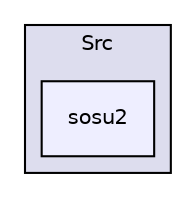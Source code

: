 digraph "E:/Documents/emu84/Src/sosu2" {
  compound=true
  node [ fontsize="10", fontname="Helvetica"];
  edge [ labelfontsize="10", labelfontname="Helvetica"];
  subgraph clusterdir_70617a7689e3ba1052ef75efeabd00df {
    graph [ bgcolor="#ddddee", pencolor="black", label="Src" fontname="Helvetica", fontsize="10", URL="dir_70617a7689e3ba1052ef75efeabd00df.html"]
  dir_f9d6bedbba52c250f485f35decccc09c [shape=box, label="sosu2", style="filled", fillcolor="#eeeeff", pencolor="black", URL="dir_f9d6bedbba52c250f485f35decccc09c.html"];
  }
}
